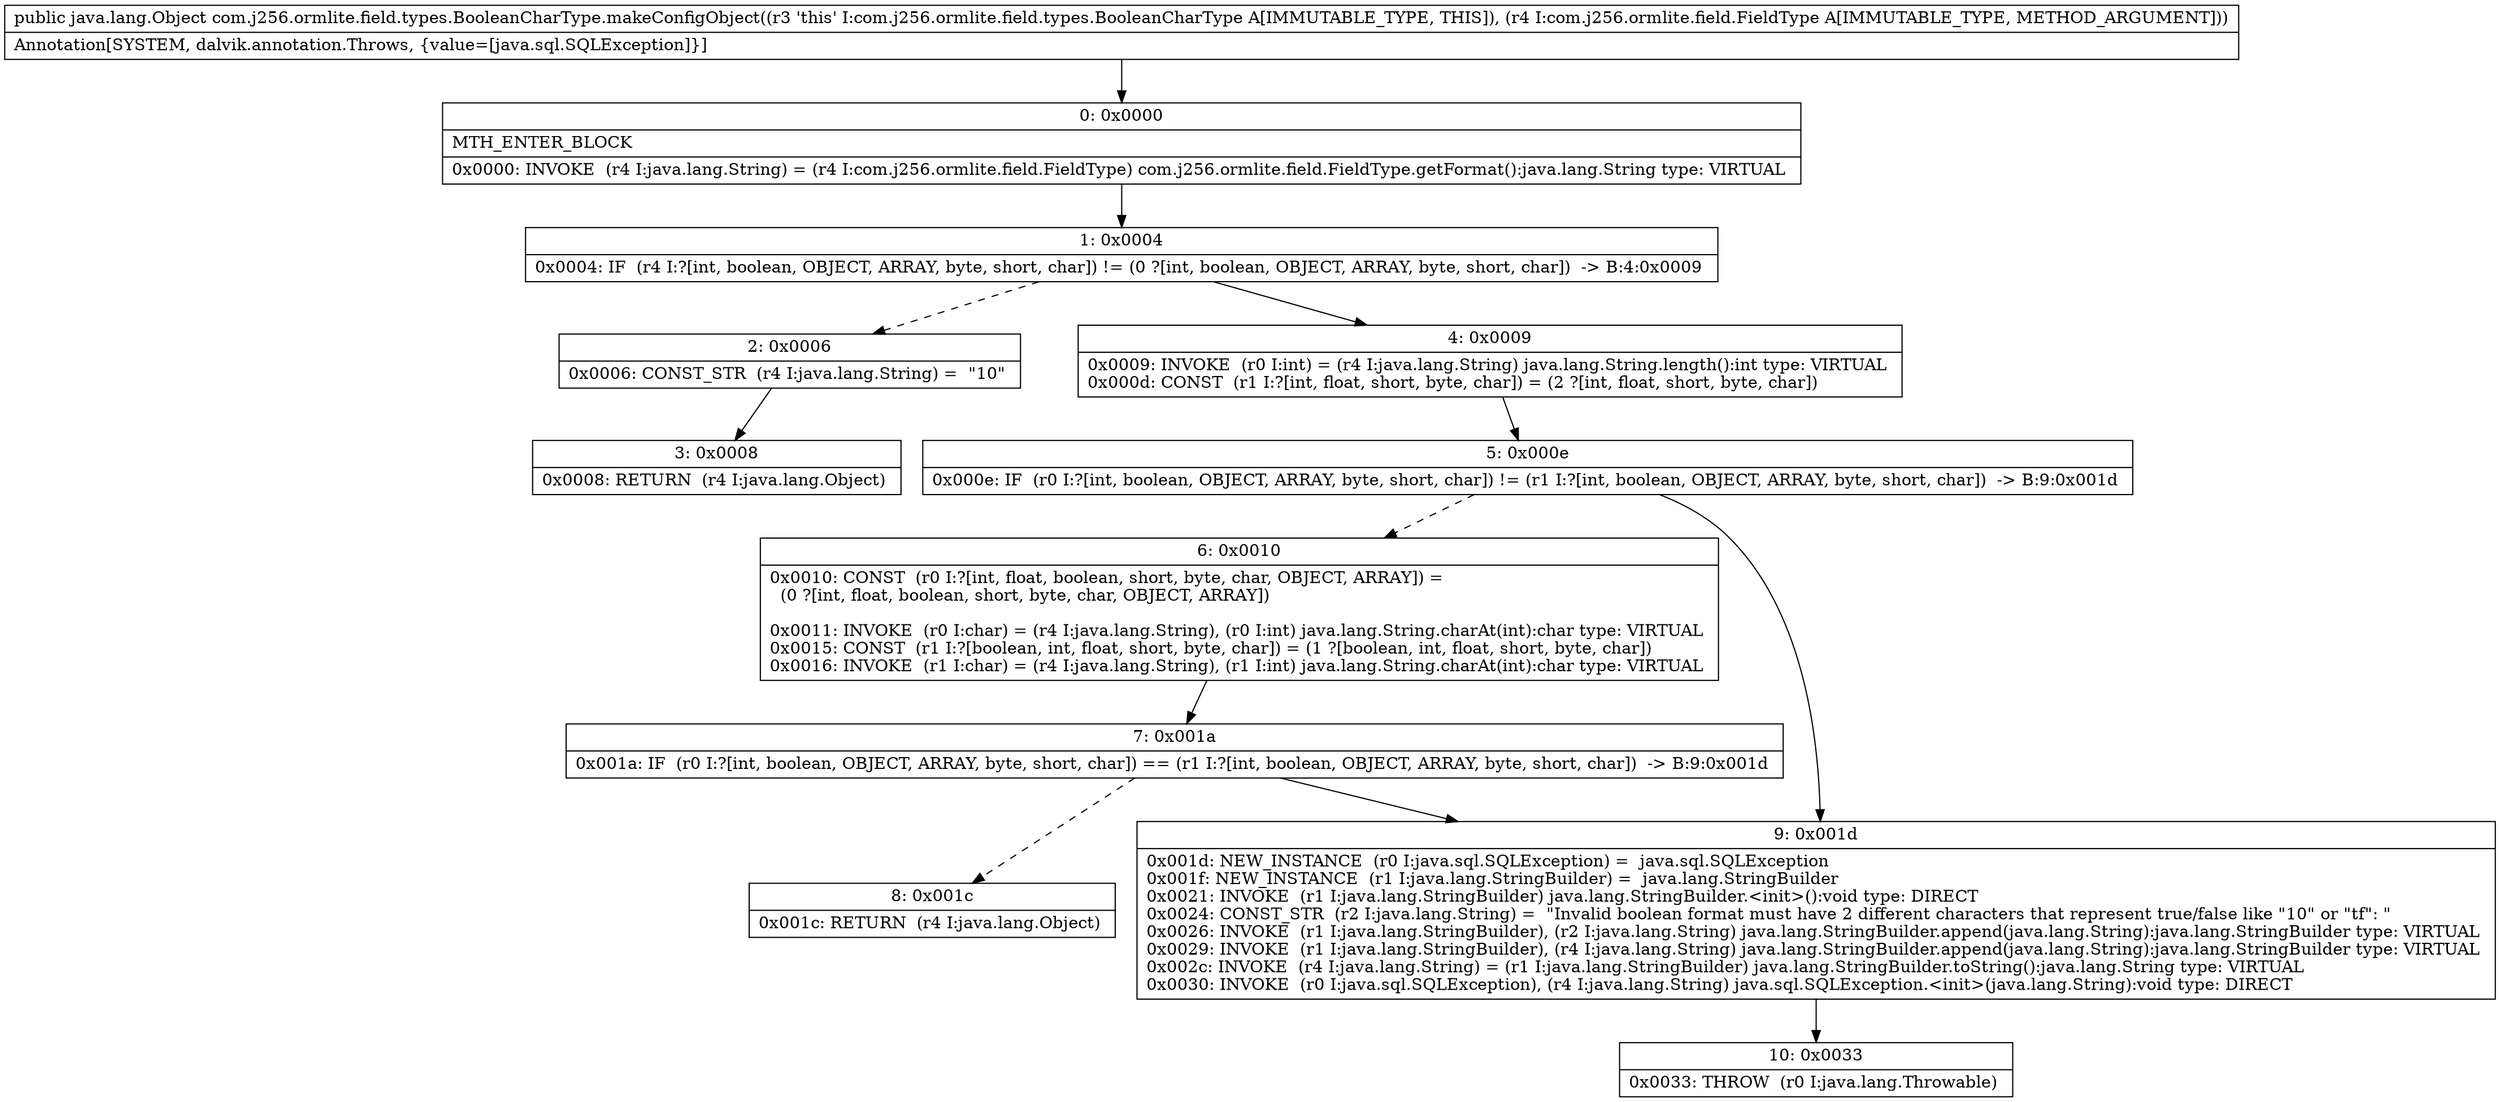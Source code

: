 digraph "CFG forcom.j256.ormlite.field.types.BooleanCharType.makeConfigObject(Lcom\/j256\/ormlite\/field\/FieldType;)Ljava\/lang\/Object;" {
Node_0 [shape=record,label="{0\:\ 0x0000|MTH_ENTER_BLOCK\l|0x0000: INVOKE  (r4 I:java.lang.String) = (r4 I:com.j256.ormlite.field.FieldType) com.j256.ormlite.field.FieldType.getFormat():java.lang.String type: VIRTUAL \l}"];
Node_1 [shape=record,label="{1\:\ 0x0004|0x0004: IF  (r4 I:?[int, boolean, OBJECT, ARRAY, byte, short, char]) != (0 ?[int, boolean, OBJECT, ARRAY, byte, short, char])  \-\> B:4:0x0009 \l}"];
Node_2 [shape=record,label="{2\:\ 0x0006|0x0006: CONST_STR  (r4 I:java.lang.String) =  \"10\" \l}"];
Node_3 [shape=record,label="{3\:\ 0x0008|0x0008: RETURN  (r4 I:java.lang.Object) \l}"];
Node_4 [shape=record,label="{4\:\ 0x0009|0x0009: INVOKE  (r0 I:int) = (r4 I:java.lang.String) java.lang.String.length():int type: VIRTUAL \l0x000d: CONST  (r1 I:?[int, float, short, byte, char]) = (2 ?[int, float, short, byte, char]) \l}"];
Node_5 [shape=record,label="{5\:\ 0x000e|0x000e: IF  (r0 I:?[int, boolean, OBJECT, ARRAY, byte, short, char]) != (r1 I:?[int, boolean, OBJECT, ARRAY, byte, short, char])  \-\> B:9:0x001d \l}"];
Node_6 [shape=record,label="{6\:\ 0x0010|0x0010: CONST  (r0 I:?[int, float, boolean, short, byte, char, OBJECT, ARRAY]) = \l  (0 ?[int, float, boolean, short, byte, char, OBJECT, ARRAY])\l \l0x0011: INVOKE  (r0 I:char) = (r4 I:java.lang.String), (r0 I:int) java.lang.String.charAt(int):char type: VIRTUAL \l0x0015: CONST  (r1 I:?[boolean, int, float, short, byte, char]) = (1 ?[boolean, int, float, short, byte, char]) \l0x0016: INVOKE  (r1 I:char) = (r4 I:java.lang.String), (r1 I:int) java.lang.String.charAt(int):char type: VIRTUAL \l}"];
Node_7 [shape=record,label="{7\:\ 0x001a|0x001a: IF  (r0 I:?[int, boolean, OBJECT, ARRAY, byte, short, char]) == (r1 I:?[int, boolean, OBJECT, ARRAY, byte, short, char])  \-\> B:9:0x001d \l}"];
Node_8 [shape=record,label="{8\:\ 0x001c|0x001c: RETURN  (r4 I:java.lang.Object) \l}"];
Node_9 [shape=record,label="{9\:\ 0x001d|0x001d: NEW_INSTANCE  (r0 I:java.sql.SQLException) =  java.sql.SQLException \l0x001f: NEW_INSTANCE  (r1 I:java.lang.StringBuilder) =  java.lang.StringBuilder \l0x0021: INVOKE  (r1 I:java.lang.StringBuilder) java.lang.StringBuilder.\<init\>():void type: DIRECT \l0x0024: CONST_STR  (r2 I:java.lang.String) =  \"Invalid boolean format must have 2 different characters that represent true\/false like \"10\" or \"tf\": \" \l0x0026: INVOKE  (r1 I:java.lang.StringBuilder), (r2 I:java.lang.String) java.lang.StringBuilder.append(java.lang.String):java.lang.StringBuilder type: VIRTUAL \l0x0029: INVOKE  (r1 I:java.lang.StringBuilder), (r4 I:java.lang.String) java.lang.StringBuilder.append(java.lang.String):java.lang.StringBuilder type: VIRTUAL \l0x002c: INVOKE  (r4 I:java.lang.String) = (r1 I:java.lang.StringBuilder) java.lang.StringBuilder.toString():java.lang.String type: VIRTUAL \l0x0030: INVOKE  (r0 I:java.sql.SQLException), (r4 I:java.lang.String) java.sql.SQLException.\<init\>(java.lang.String):void type: DIRECT \l}"];
Node_10 [shape=record,label="{10\:\ 0x0033|0x0033: THROW  (r0 I:java.lang.Throwable) \l}"];
MethodNode[shape=record,label="{public java.lang.Object com.j256.ormlite.field.types.BooleanCharType.makeConfigObject((r3 'this' I:com.j256.ormlite.field.types.BooleanCharType A[IMMUTABLE_TYPE, THIS]), (r4 I:com.j256.ormlite.field.FieldType A[IMMUTABLE_TYPE, METHOD_ARGUMENT]))  | Annotation[SYSTEM, dalvik.annotation.Throws, \{value=[java.sql.SQLException]\}]\l}"];
MethodNode -> Node_0;
Node_0 -> Node_1;
Node_1 -> Node_2[style=dashed];
Node_1 -> Node_4;
Node_2 -> Node_3;
Node_4 -> Node_5;
Node_5 -> Node_6[style=dashed];
Node_5 -> Node_9;
Node_6 -> Node_7;
Node_7 -> Node_8[style=dashed];
Node_7 -> Node_9;
Node_9 -> Node_10;
}

